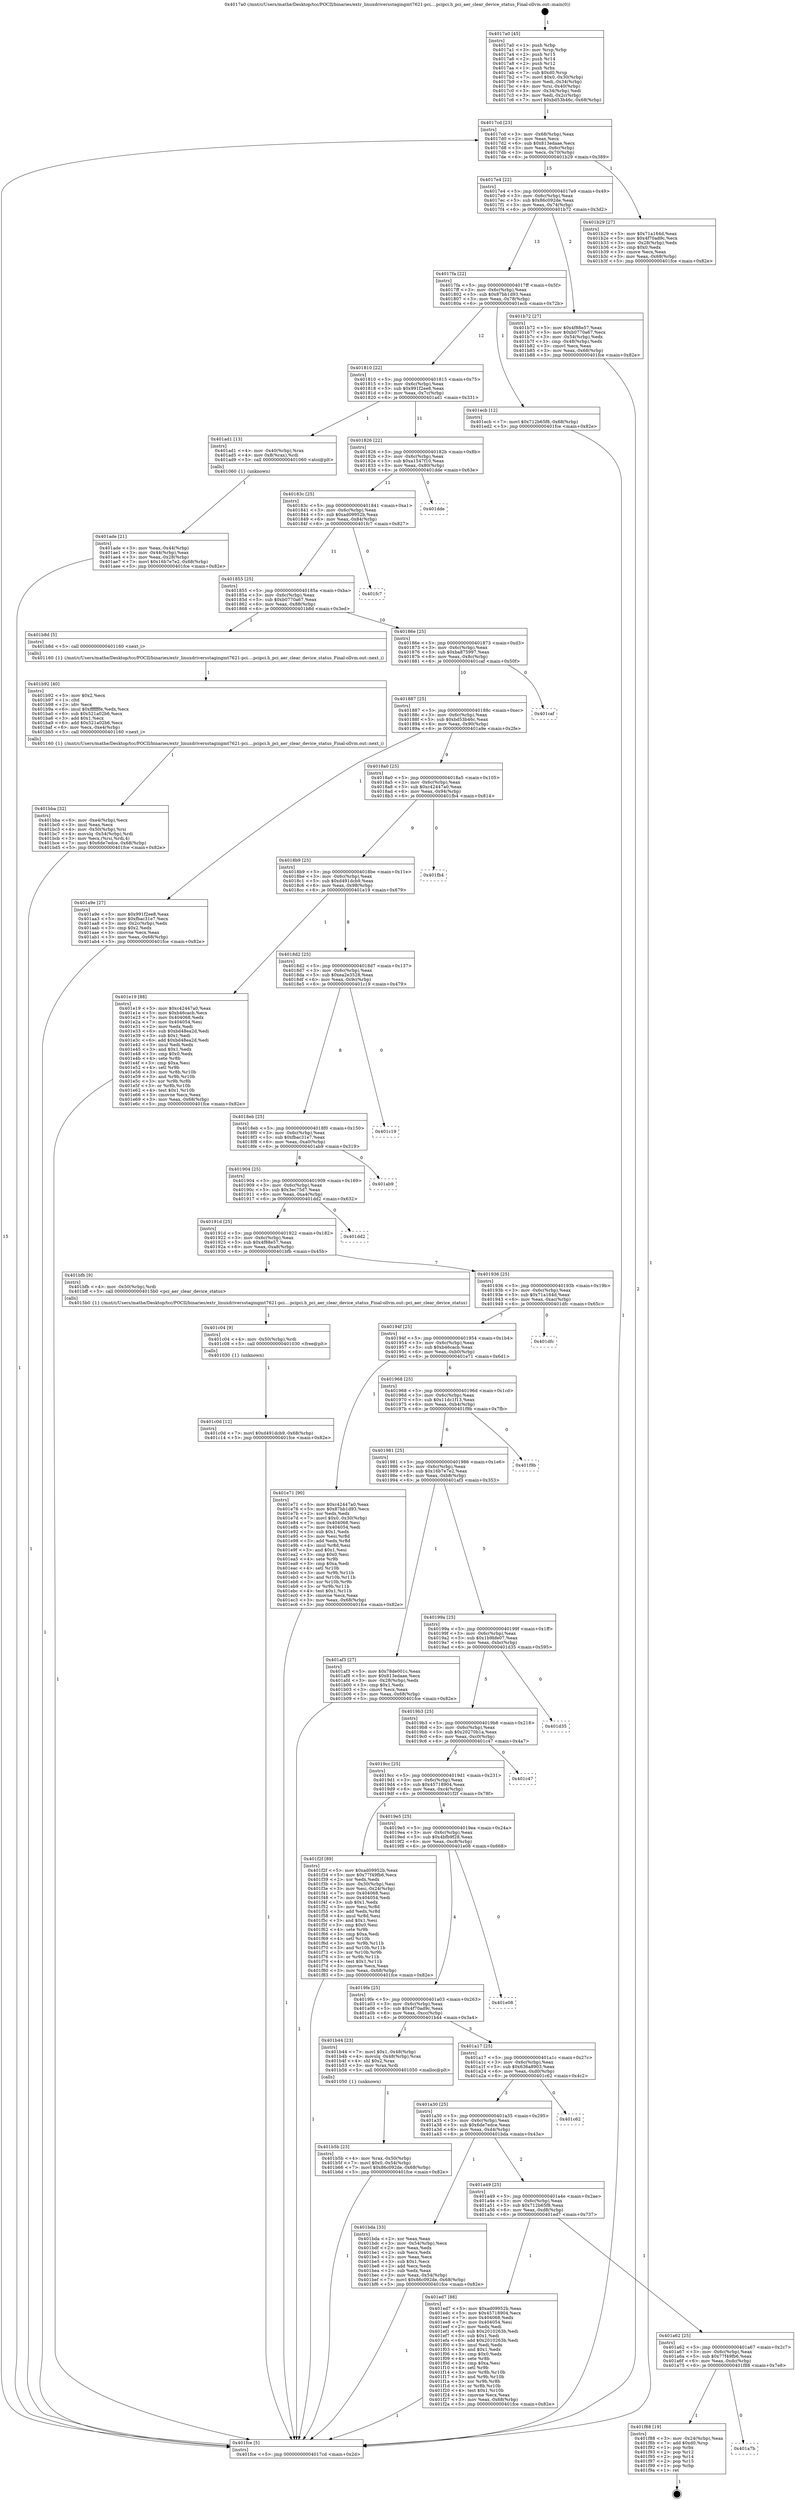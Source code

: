 digraph "0x4017a0" {
  label = "0x4017a0 (/mnt/c/Users/mathe/Desktop/tcc/POCII/binaries/extr_linuxdriversstagingmt7621-pci....pcipci.h_pci_aer_clear_device_status_Final-ollvm.out::main(0))"
  labelloc = "t"
  node[shape=record]

  Entry [label="",width=0.3,height=0.3,shape=circle,fillcolor=black,style=filled]
  "0x4017cd" [label="{
     0x4017cd [23]\l
     | [instrs]\l
     &nbsp;&nbsp;0x4017cd \<+3\>: mov -0x68(%rbp),%eax\l
     &nbsp;&nbsp;0x4017d0 \<+2\>: mov %eax,%ecx\l
     &nbsp;&nbsp;0x4017d2 \<+6\>: sub $0x813edaae,%ecx\l
     &nbsp;&nbsp;0x4017d8 \<+3\>: mov %eax,-0x6c(%rbp)\l
     &nbsp;&nbsp;0x4017db \<+3\>: mov %ecx,-0x70(%rbp)\l
     &nbsp;&nbsp;0x4017de \<+6\>: je 0000000000401b29 \<main+0x389\>\l
  }"]
  "0x401b29" [label="{
     0x401b29 [27]\l
     | [instrs]\l
     &nbsp;&nbsp;0x401b29 \<+5\>: mov $0x71a164d,%eax\l
     &nbsp;&nbsp;0x401b2e \<+5\>: mov $0x4f70ad9c,%ecx\l
     &nbsp;&nbsp;0x401b33 \<+3\>: mov -0x28(%rbp),%edx\l
     &nbsp;&nbsp;0x401b36 \<+3\>: cmp $0x0,%edx\l
     &nbsp;&nbsp;0x401b39 \<+3\>: cmove %ecx,%eax\l
     &nbsp;&nbsp;0x401b3c \<+3\>: mov %eax,-0x68(%rbp)\l
     &nbsp;&nbsp;0x401b3f \<+5\>: jmp 0000000000401fce \<main+0x82e\>\l
  }"]
  "0x4017e4" [label="{
     0x4017e4 [22]\l
     | [instrs]\l
     &nbsp;&nbsp;0x4017e4 \<+5\>: jmp 00000000004017e9 \<main+0x49\>\l
     &nbsp;&nbsp;0x4017e9 \<+3\>: mov -0x6c(%rbp),%eax\l
     &nbsp;&nbsp;0x4017ec \<+5\>: sub $0x86c092de,%eax\l
     &nbsp;&nbsp;0x4017f1 \<+3\>: mov %eax,-0x74(%rbp)\l
     &nbsp;&nbsp;0x4017f4 \<+6\>: je 0000000000401b72 \<main+0x3d2\>\l
  }"]
  Exit [label="",width=0.3,height=0.3,shape=circle,fillcolor=black,style=filled,peripheries=2]
  "0x401b72" [label="{
     0x401b72 [27]\l
     | [instrs]\l
     &nbsp;&nbsp;0x401b72 \<+5\>: mov $0x4f88e57,%eax\l
     &nbsp;&nbsp;0x401b77 \<+5\>: mov $0xb0770a67,%ecx\l
     &nbsp;&nbsp;0x401b7c \<+3\>: mov -0x54(%rbp),%edx\l
     &nbsp;&nbsp;0x401b7f \<+3\>: cmp -0x48(%rbp),%edx\l
     &nbsp;&nbsp;0x401b82 \<+3\>: cmovl %ecx,%eax\l
     &nbsp;&nbsp;0x401b85 \<+3\>: mov %eax,-0x68(%rbp)\l
     &nbsp;&nbsp;0x401b88 \<+5\>: jmp 0000000000401fce \<main+0x82e\>\l
  }"]
  "0x4017fa" [label="{
     0x4017fa [22]\l
     | [instrs]\l
     &nbsp;&nbsp;0x4017fa \<+5\>: jmp 00000000004017ff \<main+0x5f\>\l
     &nbsp;&nbsp;0x4017ff \<+3\>: mov -0x6c(%rbp),%eax\l
     &nbsp;&nbsp;0x401802 \<+5\>: sub $0x87bb1d93,%eax\l
     &nbsp;&nbsp;0x401807 \<+3\>: mov %eax,-0x78(%rbp)\l
     &nbsp;&nbsp;0x40180a \<+6\>: je 0000000000401ecb \<main+0x72b\>\l
  }"]
  "0x401a7b" [label="{
     0x401a7b\l
  }", style=dashed]
  "0x401ecb" [label="{
     0x401ecb [12]\l
     | [instrs]\l
     &nbsp;&nbsp;0x401ecb \<+7\>: movl $0x712b65f8,-0x68(%rbp)\l
     &nbsp;&nbsp;0x401ed2 \<+5\>: jmp 0000000000401fce \<main+0x82e\>\l
  }"]
  "0x401810" [label="{
     0x401810 [22]\l
     | [instrs]\l
     &nbsp;&nbsp;0x401810 \<+5\>: jmp 0000000000401815 \<main+0x75\>\l
     &nbsp;&nbsp;0x401815 \<+3\>: mov -0x6c(%rbp),%eax\l
     &nbsp;&nbsp;0x401818 \<+5\>: sub $0x991f2ee8,%eax\l
     &nbsp;&nbsp;0x40181d \<+3\>: mov %eax,-0x7c(%rbp)\l
     &nbsp;&nbsp;0x401820 \<+6\>: je 0000000000401ad1 \<main+0x331\>\l
  }"]
  "0x401f88" [label="{
     0x401f88 [19]\l
     | [instrs]\l
     &nbsp;&nbsp;0x401f88 \<+3\>: mov -0x24(%rbp),%eax\l
     &nbsp;&nbsp;0x401f8b \<+7\>: add $0xd0,%rsp\l
     &nbsp;&nbsp;0x401f92 \<+1\>: pop %rbx\l
     &nbsp;&nbsp;0x401f93 \<+2\>: pop %r12\l
     &nbsp;&nbsp;0x401f95 \<+2\>: pop %r14\l
     &nbsp;&nbsp;0x401f97 \<+2\>: pop %r15\l
     &nbsp;&nbsp;0x401f99 \<+1\>: pop %rbp\l
     &nbsp;&nbsp;0x401f9a \<+1\>: ret\l
  }"]
  "0x401ad1" [label="{
     0x401ad1 [13]\l
     | [instrs]\l
     &nbsp;&nbsp;0x401ad1 \<+4\>: mov -0x40(%rbp),%rax\l
     &nbsp;&nbsp;0x401ad5 \<+4\>: mov 0x8(%rax),%rdi\l
     &nbsp;&nbsp;0x401ad9 \<+5\>: call 0000000000401060 \<atoi@plt\>\l
     | [calls]\l
     &nbsp;&nbsp;0x401060 \{1\} (unknown)\l
  }"]
  "0x401826" [label="{
     0x401826 [22]\l
     | [instrs]\l
     &nbsp;&nbsp;0x401826 \<+5\>: jmp 000000000040182b \<main+0x8b\>\l
     &nbsp;&nbsp;0x40182b \<+3\>: mov -0x6c(%rbp),%eax\l
     &nbsp;&nbsp;0x40182e \<+5\>: sub $0xa1547f10,%eax\l
     &nbsp;&nbsp;0x401833 \<+3\>: mov %eax,-0x80(%rbp)\l
     &nbsp;&nbsp;0x401836 \<+6\>: je 0000000000401dde \<main+0x63e\>\l
  }"]
  "0x401a62" [label="{
     0x401a62 [25]\l
     | [instrs]\l
     &nbsp;&nbsp;0x401a62 \<+5\>: jmp 0000000000401a67 \<main+0x2c7\>\l
     &nbsp;&nbsp;0x401a67 \<+3\>: mov -0x6c(%rbp),%eax\l
     &nbsp;&nbsp;0x401a6a \<+5\>: sub $0x77f49fb6,%eax\l
     &nbsp;&nbsp;0x401a6f \<+6\>: mov %eax,-0xdc(%rbp)\l
     &nbsp;&nbsp;0x401a75 \<+6\>: je 0000000000401f88 \<main+0x7e8\>\l
  }"]
  "0x401dde" [label="{
     0x401dde\l
  }", style=dashed]
  "0x40183c" [label="{
     0x40183c [25]\l
     | [instrs]\l
     &nbsp;&nbsp;0x40183c \<+5\>: jmp 0000000000401841 \<main+0xa1\>\l
     &nbsp;&nbsp;0x401841 \<+3\>: mov -0x6c(%rbp),%eax\l
     &nbsp;&nbsp;0x401844 \<+5\>: sub $0xad09952b,%eax\l
     &nbsp;&nbsp;0x401849 \<+6\>: mov %eax,-0x84(%rbp)\l
     &nbsp;&nbsp;0x40184f \<+6\>: je 0000000000401fc7 \<main+0x827\>\l
  }"]
  "0x401ed7" [label="{
     0x401ed7 [88]\l
     | [instrs]\l
     &nbsp;&nbsp;0x401ed7 \<+5\>: mov $0xad09952b,%eax\l
     &nbsp;&nbsp;0x401edc \<+5\>: mov $0x45718904,%ecx\l
     &nbsp;&nbsp;0x401ee1 \<+7\>: mov 0x404068,%edx\l
     &nbsp;&nbsp;0x401ee8 \<+7\>: mov 0x404054,%esi\l
     &nbsp;&nbsp;0x401eef \<+2\>: mov %edx,%edi\l
     &nbsp;&nbsp;0x401ef1 \<+6\>: sub $0x2010263b,%edi\l
     &nbsp;&nbsp;0x401ef7 \<+3\>: sub $0x1,%edi\l
     &nbsp;&nbsp;0x401efa \<+6\>: add $0x2010263b,%edi\l
     &nbsp;&nbsp;0x401f00 \<+3\>: imul %edi,%edx\l
     &nbsp;&nbsp;0x401f03 \<+3\>: and $0x1,%edx\l
     &nbsp;&nbsp;0x401f06 \<+3\>: cmp $0x0,%edx\l
     &nbsp;&nbsp;0x401f09 \<+4\>: sete %r8b\l
     &nbsp;&nbsp;0x401f0d \<+3\>: cmp $0xa,%esi\l
     &nbsp;&nbsp;0x401f10 \<+4\>: setl %r9b\l
     &nbsp;&nbsp;0x401f14 \<+3\>: mov %r8b,%r10b\l
     &nbsp;&nbsp;0x401f17 \<+3\>: and %r9b,%r10b\l
     &nbsp;&nbsp;0x401f1a \<+3\>: xor %r9b,%r8b\l
     &nbsp;&nbsp;0x401f1d \<+3\>: or %r8b,%r10b\l
     &nbsp;&nbsp;0x401f20 \<+4\>: test $0x1,%r10b\l
     &nbsp;&nbsp;0x401f24 \<+3\>: cmovne %ecx,%eax\l
     &nbsp;&nbsp;0x401f27 \<+3\>: mov %eax,-0x68(%rbp)\l
     &nbsp;&nbsp;0x401f2a \<+5\>: jmp 0000000000401fce \<main+0x82e\>\l
  }"]
  "0x401fc7" [label="{
     0x401fc7\l
  }", style=dashed]
  "0x401855" [label="{
     0x401855 [25]\l
     | [instrs]\l
     &nbsp;&nbsp;0x401855 \<+5\>: jmp 000000000040185a \<main+0xba\>\l
     &nbsp;&nbsp;0x40185a \<+3\>: mov -0x6c(%rbp),%eax\l
     &nbsp;&nbsp;0x40185d \<+5\>: sub $0xb0770a67,%eax\l
     &nbsp;&nbsp;0x401862 \<+6\>: mov %eax,-0x88(%rbp)\l
     &nbsp;&nbsp;0x401868 \<+6\>: je 0000000000401b8d \<main+0x3ed\>\l
  }"]
  "0x401c0d" [label="{
     0x401c0d [12]\l
     | [instrs]\l
     &nbsp;&nbsp;0x401c0d \<+7\>: movl $0xd491dcb9,-0x68(%rbp)\l
     &nbsp;&nbsp;0x401c14 \<+5\>: jmp 0000000000401fce \<main+0x82e\>\l
  }"]
  "0x401b8d" [label="{
     0x401b8d [5]\l
     | [instrs]\l
     &nbsp;&nbsp;0x401b8d \<+5\>: call 0000000000401160 \<next_i\>\l
     | [calls]\l
     &nbsp;&nbsp;0x401160 \{1\} (/mnt/c/Users/mathe/Desktop/tcc/POCII/binaries/extr_linuxdriversstagingmt7621-pci....pcipci.h_pci_aer_clear_device_status_Final-ollvm.out::next_i)\l
  }"]
  "0x40186e" [label="{
     0x40186e [25]\l
     | [instrs]\l
     &nbsp;&nbsp;0x40186e \<+5\>: jmp 0000000000401873 \<main+0xd3\>\l
     &nbsp;&nbsp;0x401873 \<+3\>: mov -0x6c(%rbp),%eax\l
     &nbsp;&nbsp;0x401876 \<+5\>: sub $0xba875997,%eax\l
     &nbsp;&nbsp;0x40187b \<+6\>: mov %eax,-0x8c(%rbp)\l
     &nbsp;&nbsp;0x401881 \<+6\>: je 0000000000401caf \<main+0x50f\>\l
  }"]
  "0x401c04" [label="{
     0x401c04 [9]\l
     | [instrs]\l
     &nbsp;&nbsp;0x401c04 \<+4\>: mov -0x50(%rbp),%rdi\l
     &nbsp;&nbsp;0x401c08 \<+5\>: call 0000000000401030 \<free@plt\>\l
     | [calls]\l
     &nbsp;&nbsp;0x401030 \{1\} (unknown)\l
  }"]
  "0x401caf" [label="{
     0x401caf\l
  }", style=dashed]
  "0x401887" [label="{
     0x401887 [25]\l
     | [instrs]\l
     &nbsp;&nbsp;0x401887 \<+5\>: jmp 000000000040188c \<main+0xec\>\l
     &nbsp;&nbsp;0x40188c \<+3\>: mov -0x6c(%rbp),%eax\l
     &nbsp;&nbsp;0x40188f \<+5\>: sub $0xbd53b46c,%eax\l
     &nbsp;&nbsp;0x401894 \<+6\>: mov %eax,-0x90(%rbp)\l
     &nbsp;&nbsp;0x40189a \<+6\>: je 0000000000401a9e \<main+0x2fe\>\l
  }"]
  "0x401a49" [label="{
     0x401a49 [25]\l
     | [instrs]\l
     &nbsp;&nbsp;0x401a49 \<+5\>: jmp 0000000000401a4e \<main+0x2ae\>\l
     &nbsp;&nbsp;0x401a4e \<+3\>: mov -0x6c(%rbp),%eax\l
     &nbsp;&nbsp;0x401a51 \<+5\>: sub $0x712b65f8,%eax\l
     &nbsp;&nbsp;0x401a56 \<+6\>: mov %eax,-0xd8(%rbp)\l
     &nbsp;&nbsp;0x401a5c \<+6\>: je 0000000000401ed7 \<main+0x737\>\l
  }"]
  "0x401a9e" [label="{
     0x401a9e [27]\l
     | [instrs]\l
     &nbsp;&nbsp;0x401a9e \<+5\>: mov $0x991f2ee8,%eax\l
     &nbsp;&nbsp;0x401aa3 \<+5\>: mov $0xfbac31e7,%ecx\l
     &nbsp;&nbsp;0x401aa8 \<+3\>: mov -0x2c(%rbp),%edx\l
     &nbsp;&nbsp;0x401aab \<+3\>: cmp $0x2,%edx\l
     &nbsp;&nbsp;0x401aae \<+3\>: cmovne %ecx,%eax\l
     &nbsp;&nbsp;0x401ab1 \<+3\>: mov %eax,-0x68(%rbp)\l
     &nbsp;&nbsp;0x401ab4 \<+5\>: jmp 0000000000401fce \<main+0x82e\>\l
  }"]
  "0x4018a0" [label="{
     0x4018a0 [25]\l
     | [instrs]\l
     &nbsp;&nbsp;0x4018a0 \<+5\>: jmp 00000000004018a5 \<main+0x105\>\l
     &nbsp;&nbsp;0x4018a5 \<+3\>: mov -0x6c(%rbp),%eax\l
     &nbsp;&nbsp;0x4018a8 \<+5\>: sub $0xc42447a0,%eax\l
     &nbsp;&nbsp;0x4018ad \<+6\>: mov %eax,-0x94(%rbp)\l
     &nbsp;&nbsp;0x4018b3 \<+6\>: je 0000000000401fb4 \<main+0x814\>\l
  }"]
  "0x401fce" [label="{
     0x401fce [5]\l
     | [instrs]\l
     &nbsp;&nbsp;0x401fce \<+5\>: jmp 00000000004017cd \<main+0x2d\>\l
  }"]
  "0x4017a0" [label="{
     0x4017a0 [45]\l
     | [instrs]\l
     &nbsp;&nbsp;0x4017a0 \<+1\>: push %rbp\l
     &nbsp;&nbsp;0x4017a1 \<+3\>: mov %rsp,%rbp\l
     &nbsp;&nbsp;0x4017a4 \<+2\>: push %r15\l
     &nbsp;&nbsp;0x4017a6 \<+2\>: push %r14\l
     &nbsp;&nbsp;0x4017a8 \<+2\>: push %r12\l
     &nbsp;&nbsp;0x4017aa \<+1\>: push %rbx\l
     &nbsp;&nbsp;0x4017ab \<+7\>: sub $0xd0,%rsp\l
     &nbsp;&nbsp;0x4017b2 \<+7\>: movl $0x0,-0x30(%rbp)\l
     &nbsp;&nbsp;0x4017b9 \<+3\>: mov %edi,-0x34(%rbp)\l
     &nbsp;&nbsp;0x4017bc \<+4\>: mov %rsi,-0x40(%rbp)\l
     &nbsp;&nbsp;0x4017c0 \<+3\>: mov -0x34(%rbp),%edi\l
     &nbsp;&nbsp;0x4017c3 \<+3\>: mov %edi,-0x2c(%rbp)\l
     &nbsp;&nbsp;0x4017c6 \<+7\>: movl $0xbd53b46c,-0x68(%rbp)\l
  }"]
  "0x401ade" [label="{
     0x401ade [21]\l
     | [instrs]\l
     &nbsp;&nbsp;0x401ade \<+3\>: mov %eax,-0x44(%rbp)\l
     &nbsp;&nbsp;0x401ae1 \<+3\>: mov -0x44(%rbp),%eax\l
     &nbsp;&nbsp;0x401ae4 \<+3\>: mov %eax,-0x28(%rbp)\l
     &nbsp;&nbsp;0x401ae7 \<+7\>: movl $0x16b7e7e2,-0x68(%rbp)\l
     &nbsp;&nbsp;0x401aee \<+5\>: jmp 0000000000401fce \<main+0x82e\>\l
  }"]
  "0x401bda" [label="{
     0x401bda [33]\l
     | [instrs]\l
     &nbsp;&nbsp;0x401bda \<+2\>: xor %eax,%eax\l
     &nbsp;&nbsp;0x401bdc \<+3\>: mov -0x54(%rbp),%ecx\l
     &nbsp;&nbsp;0x401bdf \<+2\>: mov %eax,%edx\l
     &nbsp;&nbsp;0x401be1 \<+2\>: sub %ecx,%edx\l
     &nbsp;&nbsp;0x401be3 \<+2\>: mov %eax,%ecx\l
     &nbsp;&nbsp;0x401be5 \<+3\>: sub $0x1,%ecx\l
     &nbsp;&nbsp;0x401be8 \<+2\>: add %ecx,%edx\l
     &nbsp;&nbsp;0x401bea \<+2\>: sub %edx,%eax\l
     &nbsp;&nbsp;0x401bec \<+3\>: mov %eax,-0x54(%rbp)\l
     &nbsp;&nbsp;0x401bef \<+7\>: movl $0x86c092de,-0x68(%rbp)\l
     &nbsp;&nbsp;0x401bf6 \<+5\>: jmp 0000000000401fce \<main+0x82e\>\l
  }"]
  "0x401fb4" [label="{
     0x401fb4\l
  }", style=dashed]
  "0x4018b9" [label="{
     0x4018b9 [25]\l
     | [instrs]\l
     &nbsp;&nbsp;0x4018b9 \<+5\>: jmp 00000000004018be \<main+0x11e\>\l
     &nbsp;&nbsp;0x4018be \<+3\>: mov -0x6c(%rbp),%eax\l
     &nbsp;&nbsp;0x4018c1 \<+5\>: sub $0xd491dcb9,%eax\l
     &nbsp;&nbsp;0x4018c6 \<+6\>: mov %eax,-0x98(%rbp)\l
     &nbsp;&nbsp;0x4018cc \<+6\>: je 0000000000401e19 \<main+0x679\>\l
  }"]
  "0x401a30" [label="{
     0x401a30 [25]\l
     | [instrs]\l
     &nbsp;&nbsp;0x401a30 \<+5\>: jmp 0000000000401a35 \<main+0x295\>\l
     &nbsp;&nbsp;0x401a35 \<+3\>: mov -0x6c(%rbp),%eax\l
     &nbsp;&nbsp;0x401a38 \<+5\>: sub $0x6de7edce,%eax\l
     &nbsp;&nbsp;0x401a3d \<+6\>: mov %eax,-0xd4(%rbp)\l
     &nbsp;&nbsp;0x401a43 \<+6\>: je 0000000000401bda \<main+0x43a\>\l
  }"]
  "0x401e19" [label="{
     0x401e19 [88]\l
     | [instrs]\l
     &nbsp;&nbsp;0x401e19 \<+5\>: mov $0xc42447a0,%eax\l
     &nbsp;&nbsp;0x401e1e \<+5\>: mov $0xb46cacb,%ecx\l
     &nbsp;&nbsp;0x401e23 \<+7\>: mov 0x404068,%edx\l
     &nbsp;&nbsp;0x401e2a \<+7\>: mov 0x404054,%esi\l
     &nbsp;&nbsp;0x401e31 \<+2\>: mov %edx,%edi\l
     &nbsp;&nbsp;0x401e33 \<+6\>: sub $0xbd48ea2d,%edi\l
     &nbsp;&nbsp;0x401e39 \<+3\>: sub $0x1,%edi\l
     &nbsp;&nbsp;0x401e3c \<+6\>: add $0xbd48ea2d,%edi\l
     &nbsp;&nbsp;0x401e42 \<+3\>: imul %edi,%edx\l
     &nbsp;&nbsp;0x401e45 \<+3\>: and $0x1,%edx\l
     &nbsp;&nbsp;0x401e48 \<+3\>: cmp $0x0,%edx\l
     &nbsp;&nbsp;0x401e4b \<+4\>: sete %r8b\l
     &nbsp;&nbsp;0x401e4f \<+3\>: cmp $0xa,%esi\l
     &nbsp;&nbsp;0x401e52 \<+4\>: setl %r9b\l
     &nbsp;&nbsp;0x401e56 \<+3\>: mov %r8b,%r10b\l
     &nbsp;&nbsp;0x401e59 \<+3\>: and %r9b,%r10b\l
     &nbsp;&nbsp;0x401e5c \<+3\>: xor %r9b,%r8b\l
     &nbsp;&nbsp;0x401e5f \<+3\>: or %r8b,%r10b\l
     &nbsp;&nbsp;0x401e62 \<+4\>: test $0x1,%r10b\l
     &nbsp;&nbsp;0x401e66 \<+3\>: cmovne %ecx,%eax\l
     &nbsp;&nbsp;0x401e69 \<+3\>: mov %eax,-0x68(%rbp)\l
     &nbsp;&nbsp;0x401e6c \<+5\>: jmp 0000000000401fce \<main+0x82e\>\l
  }"]
  "0x4018d2" [label="{
     0x4018d2 [25]\l
     | [instrs]\l
     &nbsp;&nbsp;0x4018d2 \<+5\>: jmp 00000000004018d7 \<main+0x137\>\l
     &nbsp;&nbsp;0x4018d7 \<+3\>: mov -0x6c(%rbp),%eax\l
     &nbsp;&nbsp;0x4018da \<+5\>: sub $0xea2e3528,%eax\l
     &nbsp;&nbsp;0x4018df \<+6\>: mov %eax,-0x9c(%rbp)\l
     &nbsp;&nbsp;0x4018e5 \<+6\>: je 0000000000401c19 \<main+0x479\>\l
  }"]
  "0x401c62" [label="{
     0x401c62\l
  }", style=dashed]
  "0x401c19" [label="{
     0x401c19\l
  }", style=dashed]
  "0x4018eb" [label="{
     0x4018eb [25]\l
     | [instrs]\l
     &nbsp;&nbsp;0x4018eb \<+5\>: jmp 00000000004018f0 \<main+0x150\>\l
     &nbsp;&nbsp;0x4018f0 \<+3\>: mov -0x6c(%rbp),%eax\l
     &nbsp;&nbsp;0x4018f3 \<+5\>: sub $0xfbac31e7,%eax\l
     &nbsp;&nbsp;0x4018f8 \<+6\>: mov %eax,-0xa0(%rbp)\l
     &nbsp;&nbsp;0x4018fe \<+6\>: je 0000000000401ab9 \<main+0x319\>\l
  }"]
  "0x401bba" [label="{
     0x401bba [32]\l
     | [instrs]\l
     &nbsp;&nbsp;0x401bba \<+6\>: mov -0xe4(%rbp),%ecx\l
     &nbsp;&nbsp;0x401bc0 \<+3\>: imul %eax,%ecx\l
     &nbsp;&nbsp;0x401bc3 \<+4\>: mov -0x50(%rbp),%rsi\l
     &nbsp;&nbsp;0x401bc7 \<+4\>: movslq -0x54(%rbp),%rdi\l
     &nbsp;&nbsp;0x401bcb \<+3\>: mov %ecx,(%rsi,%rdi,4)\l
     &nbsp;&nbsp;0x401bce \<+7\>: movl $0x6de7edce,-0x68(%rbp)\l
     &nbsp;&nbsp;0x401bd5 \<+5\>: jmp 0000000000401fce \<main+0x82e\>\l
  }"]
  "0x401ab9" [label="{
     0x401ab9\l
  }", style=dashed]
  "0x401904" [label="{
     0x401904 [25]\l
     | [instrs]\l
     &nbsp;&nbsp;0x401904 \<+5\>: jmp 0000000000401909 \<main+0x169\>\l
     &nbsp;&nbsp;0x401909 \<+3\>: mov -0x6c(%rbp),%eax\l
     &nbsp;&nbsp;0x40190c \<+5\>: sub $0x3ec75d7,%eax\l
     &nbsp;&nbsp;0x401911 \<+6\>: mov %eax,-0xa4(%rbp)\l
     &nbsp;&nbsp;0x401917 \<+6\>: je 0000000000401dd2 \<main+0x632\>\l
  }"]
  "0x401b92" [label="{
     0x401b92 [40]\l
     | [instrs]\l
     &nbsp;&nbsp;0x401b92 \<+5\>: mov $0x2,%ecx\l
     &nbsp;&nbsp;0x401b97 \<+1\>: cltd\l
     &nbsp;&nbsp;0x401b98 \<+2\>: idiv %ecx\l
     &nbsp;&nbsp;0x401b9a \<+6\>: imul $0xfffffffe,%edx,%ecx\l
     &nbsp;&nbsp;0x401ba0 \<+6\>: sub $0x521a02b6,%ecx\l
     &nbsp;&nbsp;0x401ba6 \<+3\>: add $0x1,%ecx\l
     &nbsp;&nbsp;0x401ba9 \<+6\>: add $0x521a02b6,%ecx\l
     &nbsp;&nbsp;0x401baf \<+6\>: mov %ecx,-0xe4(%rbp)\l
     &nbsp;&nbsp;0x401bb5 \<+5\>: call 0000000000401160 \<next_i\>\l
     | [calls]\l
     &nbsp;&nbsp;0x401160 \{1\} (/mnt/c/Users/mathe/Desktop/tcc/POCII/binaries/extr_linuxdriversstagingmt7621-pci....pcipci.h_pci_aer_clear_device_status_Final-ollvm.out::next_i)\l
  }"]
  "0x401dd2" [label="{
     0x401dd2\l
  }", style=dashed]
  "0x40191d" [label="{
     0x40191d [25]\l
     | [instrs]\l
     &nbsp;&nbsp;0x40191d \<+5\>: jmp 0000000000401922 \<main+0x182\>\l
     &nbsp;&nbsp;0x401922 \<+3\>: mov -0x6c(%rbp),%eax\l
     &nbsp;&nbsp;0x401925 \<+5\>: sub $0x4f88e57,%eax\l
     &nbsp;&nbsp;0x40192a \<+6\>: mov %eax,-0xa8(%rbp)\l
     &nbsp;&nbsp;0x401930 \<+6\>: je 0000000000401bfb \<main+0x45b\>\l
  }"]
  "0x401b5b" [label="{
     0x401b5b [23]\l
     | [instrs]\l
     &nbsp;&nbsp;0x401b5b \<+4\>: mov %rax,-0x50(%rbp)\l
     &nbsp;&nbsp;0x401b5f \<+7\>: movl $0x0,-0x54(%rbp)\l
     &nbsp;&nbsp;0x401b66 \<+7\>: movl $0x86c092de,-0x68(%rbp)\l
     &nbsp;&nbsp;0x401b6d \<+5\>: jmp 0000000000401fce \<main+0x82e\>\l
  }"]
  "0x401bfb" [label="{
     0x401bfb [9]\l
     | [instrs]\l
     &nbsp;&nbsp;0x401bfb \<+4\>: mov -0x50(%rbp),%rdi\l
     &nbsp;&nbsp;0x401bff \<+5\>: call 00000000004015b0 \<pci_aer_clear_device_status\>\l
     | [calls]\l
     &nbsp;&nbsp;0x4015b0 \{1\} (/mnt/c/Users/mathe/Desktop/tcc/POCII/binaries/extr_linuxdriversstagingmt7621-pci....pcipci.h_pci_aer_clear_device_status_Final-ollvm.out::pci_aer_clear_device_status)\l
  }"]
  "0x401936" [label="{
     0x401936 [25]\l
     | [instrs]\l
     &nbsp;&nbsp;0x401936 \<+5\>: jmp 000000000040193b \<main+0x19b\>\l
     &nbsp;&nbsp;0x40193b \<+3\>: mov -0x6c(%rbp),%eax\l
     &nbsp;&nbsp;0x40193e \<+5\>: sub $0x71a164d,%eax\l
     &nbsp;&nbsp;0x401943 \<+6\>: mov %eax,-0xac(%rbp)\l
     &nbsp;&nbsp;0x401949 \<+6\>: je 0000000000401dfc \<main+0x65c\>\l
  }"]
  "0x401a17" [label="{
     0x401a17 [25]\l
     | [instrs]\l
     &nbsp;&nbsp;0x401a17 \<+5\>: jmp 0000000000401a1c \<main+0x27c\>\l
     &nbsp;&nbsp;0x401a1c \<+3\>: mov -0x6c(%rbp),%eax\l
     &nbsp;&nbsp;0x401a1f \<+5\>: sub $0x636a8903,%eax\l
     &nbsp;&nbsp;0x401a24 \<+6\>: mov %eax,-0xd0(%rbp)\l
     &nbsp;&nbsp;0x401a2a \<+6\>: je 0000000000401c62 \<main+0x4c2\>\l
  }"]
  "0x401dfc" [label="{
     0x401dfc\l
  }", style=dashed]
  "0x40194f" [label="{
     0x40194f [25]\l
     | [instrs]\l
     &nbsp;&nbsp;0x40194f \<+5\>: jmp 0000000000401954 \<main+0x1b4\>\l
     &nbsp;&nbsp;0x401954 \<+3\>: mov -0x6c(%rbp),%eax\l
     &nbsp;&nbsp;0x401957 \<+5\>: sub $0xb46cacb,%eax\l
     &nbsp;&nbsp;0x40195c \<+6\>: mov %eax,-0xb0(%rbp)\l
     &nbsp;&nbsp;0x401962 \<+6\>: je 0000000000401e71 \<main+0x6d1\>\l
  }"]
  "0x401b44" [label="{
     0x401b44 [23]\l
     | [instrs]\l
     &nbsp;&nbsp;0x401b44 \<+7\>: movl $0x1,-0x48(%rbp)\l
     &nbsp;&nbsp;0x401b4b \<+4\>: movslq -0x48(%rbp),%rax\l
     &nbsp;&nbsp;0x401b4f \<+4\>: shl $0x2,%rax\l
     &nbsp;&nbsp;0x401b53 \<+3\>: mov %rax,%rdi\l
     &nbsp;&nbsp;0x401b56 \<+5\>: call 0000000000401050 \<malloc@plt\>\l
     | [calls]\l
     &nbsp;&nbsp;0x401050 \{1\} (unknown)\l
  }"]
  "0x401e71" [label="{
     0x401e71 [90]\l
     | [instrs]\l
     &nbsp;&nbsp;0x401e71 \<+5\>: mov $0xc42447a0,%eax\l
     &nbsp;&nbsp;0x401e76 \<+5\>: mov $0x87bb1d93,%ecx\l
     &nbsp;&nbsp;0x401e7b \<+2\>: xor %edx,%edx\l
     &nbsp;&nbsp;0x401e7d \<+7\>: movl $0x0,-0x30(%rbp)\l
     &nbsp;&nbsp;0x401e84 \<+7\>: mov 0x404068,%esi\l
     &nbsp;&nbsp;0x401e8b \<+7\>: mov 0x404054,%edi\l
     &nbsp;&nbsp;0x401e92 \<+3\>: sub $0x1,%edx\l
     &nbsp;&nbsp;0x401e95 \<+3\>: mov %esi,%r8d\l
     &nbsp;&nbsp;0x401e98 \<+3\>: add %edx,%r8d\l
     &nbsp;&nbsp;0x401e9b \<+4\>: imul %r8d,%esi\l
     &nbsp;&nbsp;0x401e9f \<+3\>: and $0x1,%esi\l
     &nbsp;&nbsp;0x401ea2 \<+3\>: cmp $0x0,%esi\l
     &nbsp;&nbsp;0x401ea5 \<+4\>: sete %r9b\l
     &nbsp;&nbsp;0x401ea9 \<+3\>: cmp $0xa,%edi\l
     &nbsp;&nbsp;0x401eac \<+4\>: setl %r10b\l
     &nbsp;&nbsp;0x401eb0 \<+3\>: mov %r9b,%r11b\l
     &nbsp;&nbsp;0x401eb3 \<+3\>: and %r10b,%r11b\l
     &nbsp;&nbsp;0x401eb6 \<+3\>: xor %r10b,%r9b\l
     &nbsp;&nbsp;0x401eb9 \<+3\>: or %r9b,%r11b\l
     &nbsp;&nbsp;0x401ebc \<+4\>: test $0x1,%r11b\l
     &nbsp;&nbsp;0x401ec0 \<+3\>: cmovne %ecx,%eax\l
     &nbsp;&nbsp;0x401ec3 \<+3\>: mov %eax,-0x68(%rbp)\l
     &nbsp;&nbsp;0x401ec6 \<+5\>: jmp 0000000000401fce \<main+0x82e\>\l
  }"]
  "0x401968" [label="{
     0x401968 [25]\l
     | [instrs]\l
     &nbsp;&nbsp;0x401968 \<+5\>: jmp 000000000040196d \<main+0x1cd\>\l
     &nbsp;&nbsp;0x40196d \<+3\>: mov -0x6c(%rbp),%eax\l
     &nbsp;&nbsp;0x401970 \<+5\>: sub $0x11dc1f13,%eax\l
     &nbsp;&nbsp;0x401975 \<+6\>: mov %eax,-0xb4(%rbp)\l
     &nbsp;&nbsp;0x40197b \<+6\>: je 0000000000401f9b \<main+0x7fb\>\l
  }"]
  "0x4019fe" [label="{
     0x4019fe [25]\l
     | [instrs]\l
     &nbsp;&nbsp;0x4019fe \<+5\>: jmp 0000000000401a03 \<main+0x263\>\l
     &nbsp;&nbsp;0x401a03 \<+3\>: mov -0x6c(%rbp),%eax\l
     &nbsp;&nbsp;0x401a06 \<+5\>: sub $0x4f70ad9c,%eax\l
     &nbsp;&nbsp;0x401a0b \<+6\>: mov %eax,-0xcc(%rbp)\l
     &nbsp;&nbsp;0x401a11 \<+6\>: je 0000000000401b44 \<main+0x3a4\>\l
  }"]
  "0x401f9b" [label="{
     0x401f9b\l
  }", style=dashed]
  "0x401981" [label="{
     0x401981 [25]\l
     | [instrs]\l
     &nbsp;&nbsp;0x401981 \<+5\>: jmp 0000000000401986 \<main+0x1e6\>\l
     &nbsp;&nbsp;0x401986 \<+3\>: mov -0x6c(%rbp),%eax\l
     &nbsp;&nbsp;0x401989 \<+5\>: sub $0x16b7e7e2,%eax\l
     &nbsp;&nbsp;0x40198e \<+6\>: mov %eax,-0xb8(%rbp)\l
     &nbsp;&nbsp;0x401994 \<+6\>: je 0000000000401af3 \<main+0x353\>\l
  }"]
  "0x401e08" [label="{
     0x401e08\l
  }", style=dashed]
  "0x401af3" [label="{
     0x401af3 [27]\l
     | [instrs]\l
     &nbsp;&nbsp;0x401af3 \<+5\>: mov $0x78de001c,%eax\l
     &nbsp;&nbsp;0x401af8 \<+5\>: mov $0x813edaae,%ecx\l
     &nbsp;&nbsp;0x401afd \<+3\>: mov -0x28(%rbp),%edx\l
     &nbsp;&nbsp;0x401b00 \<+3\>: cmp $0x1,%edx\l
     &nbsp;&nbsp;0x401b03 \<+3\>: cmovl %ecx,%eax\l
     &nbsp;&nbsp;0x401b06 \<+3\>: mov %eax,-0x68(%rbp)\l
     &nbsp;&nbsp;0x401b09 \<+5\>: jmp 0000000000401fce \<main+0x82e\>\l
  }"]
  "0x40199a" [label="{
     0x40199a [25]\l
     | [instrs]\l
     &nbsp;&nbsp;0x40199a \<+5\>: jmp 000000000040199f \<main+0x1ff\>\l
     &nbsp;&nbsp;0x40199f \<+3\>: mov -0x6c(%rbp),%eax\l
     &nbsp;&nbsp;0x4019a2 \<+5\>: sub $0x1b9bfe07,%eax\l
     &nbsp;&nbsp;0x4019a7 \<+6\>: mov %eax,-0xbc(%rbp)\l
     &nbsp;&nbsp;0x4019ad \<+6\>: je 0000000000401d35 \<main+0x595\>\l
  }"]
  "0x4019e5" [label="{
     0x4019e5 [25]\l
     | [instrs]\l
     &nbsp;&nbsp;0x4019e5 \<+5\>: jmp 00000000004019ea \<main+0x24a\>\l
     &nbsp;&nbsp;0x4019ea \<+3\>: mov -0x6c(%rbp),%eax\l
     &nbsp;&nbsp;0x4019ed \<+5\>: sub $0x4bfb9f28,%eax\l
     &nbsp;&nbsp;0x4019f2 \<+6\>: mov %eax,-0xc8(%rbp)\l
     &nbsp;&nbsp;0x4019f8 \<+6\>: je 0000000000401e08 \<main+0x668\>\l
  }"]
  "0x401d35" [label="{
     0x401d35\l
  }", style=dashed]
  "0x4019b3" [label="{
     0x4019b3 [25]\l
     | [instrs]\l
     &nbsp;&nbsp;0x4019b3 \<+5\>: jmp 00000000004019b8 \<main+0x218\>\l
     &nbsp;&nbsp;0x4019b8 \<+3\>: mov -0x6c(%rbp),%eax\l
     &nbsp;&nbsp;0x4019bb \<+5\>: sub $0x20270b1a,%eax\l
     &nbsp;&nbsp;0x4019c0 \<+6\>: mov %eax,-0xc0(%rbp)\l
     &nbsp;&nbsp;0x4019c6 \<+6\>: je 0000000000401c47 \<main+0x4a7\>\l
  }"]
  "0x401f2f" [label="{
     0x401f2f [89]\l
     | [instrs]\l
     &nbsp;&nbsp;0x401f2f \<+5\>: mov $0xad09952b,%eax\l
     &nbsp;&nbsp;0x401f34 \<+5\>: mov $0x77f49fb6,%ecx\l
     &nbsp;&nbsp;0x401f39 \<+2\>: xor %edx,%edx\l
     &nbsp;&nbsp;0x401f3b \<+3\>: mov -0x30(%rbp),%esi\l
     &nbsp;&nbsp;0x401f3e \<+3\>: mov %esi,-0x24(%rbp)\l
     &nbsp;&nbsp;0x401f41 \<+7\>: mov 0x404068,%esi\l
     &nbsp;&nbsp;0x401f48 \<+7\>: mov 0x404054,%edi\l
     &nbsp;&nbsp;0x401f4f \<+3\>: sub $0x1,%edx\l
     &nbsp;&nbsp;0x401f52 \<+3\>: mov %esi,%r8d\l
     &nbsp;&nbsp;0x401f55 \<+3\>: add %edx,%r8d\l
     &nbsp;&nbsp;0x401f58 \<+4\>: imul %r8d,%esi\l
     &nbsp;&nbsp;0x401f5c \<+3\>: and $0x1,%esi\l
     &nbsp;&nbsp;0x401f5f \<+3\>: cmp $0x0,%esi\l
     &nbsp;&nbsp;0x401f62 \<+4\>: sete %r9b\l
     &nbsp;&nbsp;0x401f66 \<+3\>: cmp $0xa,%edi\l
     &nbsp;&nbsp;0x401f69 \<+4\>: setl %r10b\l
     &nbsp;&nbsp;0x401f6d \<+3\>: mov %r9b,%r11b\l
     &nbsp;&nbsp;0x401f70 \<+3\>: and %r10b,%r11b\l
     &nbsp;&nbsp;0x401f73 \<+3\>: xor %r10b,%r9b\l
     &nbsp;&nbsp;0x401f76 \<+3\>: or %r9b,%r11b\l
     &nbsp;&nbsp;0x401f79 \<+4\>: test $0x1,%r11b\l
     &nbsp;&nbsp;0x401f7d \<+3\>: cmovne %ecx,%eax\l
     &nbsp;&nbsp;0x401f80 \<+3\>: mov %eax,-0x68(%rbp)\l
     &nbsp;&nbsp;0x401f83 \<+5\>: jmp 0000000000401fce \<main+0x82e\>\l
  }"]
  "0x401c47" [label="{
     0x401c47\l
  }", style=dashed]
  "0x4019cc" [label="{
     0x4019cc [25]\l
     | [instrs]\l
     &nbsp;&nbsp;0x4019cc \<+5\>: jmp 00000000004019d1 \<main+0x231\>\l
     &nbsp;&nbsp;0x4019d1 \<+3\>: mov -0x6c(%rbp),%eax\l
     &nbsp;&nbsp;0x4019d4 \<+5\>: sub $0x45718904,%eax\l
     &nbsp;&nbsp;0x4019d9 \<+6\>: mov %eax,-0xc4(%rbp)\l
     &nbsp;&nbsp;0x4019df \<+6\>: je 0000000000401f2f \<main+0x78f\>\l
  }"]
  Entry -> "0x4017a0" [label=" 1"]
  "0x4017cd" -> "0x401b29" [label=" 1"]
  "0x4017cd" -> "0x4017e4" [label=" 15"]
  "0x401f88" -> Exit [label=" 1"]
  "0x4017e4" -> "0x401b72" [label=" 2"]
  "0x4017e4" -> "0x4017fa" [label=" 13"]
  "0x401a62" -> "0x401a7b" [label=" 0"]
  "0x4017fa" -> "0x401ecb" [label=" 1"]
  "0x4017fa" -> "0x401810" [label=" 12"]
  "0x401a62" -> "0x401f88" [label=" 1"]
  "0x401810" -> "0x401ad1" [label=" 1"]
  "0x401810" -> "0x401826" [label=" 11"]
  "0x401f2f" -> "0x401fce" [label=" 1"]
  "0x401826" -> "0x401dde" [label=" 0"]
  "0x401826" -> "0x40183c" [label=" 11"]
  "0x401ed7" -> "0x401fce" [label=" 1"]
  "0x40183c" -> "0x401fc7" [label=" 0"]
  "0x40183c" -> "0x401855" [label=" 11"]
  "0x401a49" -> "0x401a62" [label=" 1"]
  "0x401855" -> "0x401b8d" [label=" 1"]
  "0x401855" -> "0x40186e" [label=" 10"]
  "0x401a49" -> "0x401ed7" [label=" 1"]
  "0x40186e" -> "0x401caf" [label=" 0"]
  "0x40186e" -> "0x401887" [label=" 10"]
  "0x401ecb" -> "0x401fce" [label=" 1"]
  "0x401887" -> "0x401a9e" [label=" 1"]
  "0x401887" -> "0x4018a0" [label=" 9"]
  "0x401a9e" -> "0x401fce" [label=" 1"]
  "0x4017a0" -> "0x4017cd" [label=" 1"]
  "0x401fce" -> "0x4017cd" [label=" 15"]
  "0x401ad1" -> "0x401ade" [label=" 1"]
  "0x401ade" -> "0x401fce" [label=" 1"]
  "0x401e71" -> "0x401fce" [label=" 1"]
  "0x4018a0" -> "0x401fb4" [label=" 0"]
  "0x4018a0" -> "0x4018b9" [label=" 9"]
  "0x401e19" -> "0x401fce" [label=" 1"]
  "0x4018b9" -> "0x401e19" [label=" 1"]
  "0x4018b9" -> "0x4018d2" [label=" 8"]
  "0x401c04" -> "0x401c0d" [label=" 1"]
  "0x4018d2" -> "0x401c19" [label=" 0"]
  "0x4018d2" -> "0x4018eb" [label=" 8"]
  "0x401bfb" -> "0x401c04" [label=" 1"]
  "0x4018eb" -> "0x401ab9" [label=" 0"]
  "0x4018eb" -> "0x401904" [label=" 8"]
  "0x401a30" -> "0x401a49" [label=" 2"]
  "0x401904" -> "0x401dd2" [label=" 0"]
  "0x401904" -> "0x40191d" [label=" 8"]
  "0x401a30" -> "0x401bda" [label=" 1"]
  "0x40191d" -> "0x401bfb" [label=" 1"]
  "0x40191d" -> "0x401936" [label=" 7"]
  "0x401c0d" -> "0x401fce" [label=" 1"]
  "0x401936" -> "0x401dfc" [label=" 0"]
  "0x401936" -> "0x40194f" [label=" 7"]
  "0x401a17" -> "0x401a30" [label=" 3"]
  "0x40194f" -> "0x401e71" [label=" 1"]
  "0x40194f" -> "0x401968" [label=" 6"]
  "0x401a17" -> "0x401c62" [label=" 0"]
  "0x401968" -> "0x401f9b" [label=" 0"]
  "0x401968" -> "0x401981" [label=" 6"]
  "0x401bba" -> "0x401fce" [label=" 1"]
  "0x401981" -> "0x401af3" [label=" 1"]
  "0x401981" -> "0x40199a" [label=" 5"]
  "0x401af3" -> "0x401fce" [label=" 1"]
  "0x401b29" -> "0x401fce" [label=" 1"]
  "0x401b92" -> "0x401bba" [label=" 1"]
  "0x40199a" -> "0x401d35" [label=" 0"]
  "0x40199a" -> "0x4019b3" [label=" 5"]
  "0x401b72" -> "0x401fce" [label=" 2"]
  "0x4019b3" -> "0x401c47" [label=" 0"]
  "0x4019b3" -> "0x4019cc" [label=" 5"]
  "0x401b5b" -> "0x401fce" [label=" 1"]
  "0x4019cc" -> "0x401f2f" [label=" 1"]
  "0x4019cc" -> "0x4019e5" [label=" 4"]
  "0x401b8d" -> "0x401b92" [label=" 1"]
  "0x4019e5" -> "0x401e08" [label=" 0"]
  "0x4019e5" -> "0x4019fe" [label=" 4"]
  "0x401bda" -> "0x401fce" [label=" 1"]
  "0x4019fe" -> "0x401b44" [label=" 1"]
  "0x4019fe" -> "0x401a17" [label=" 3"]
  "0x401b44" -> "0x401b5b" [label=" 1"]
}
